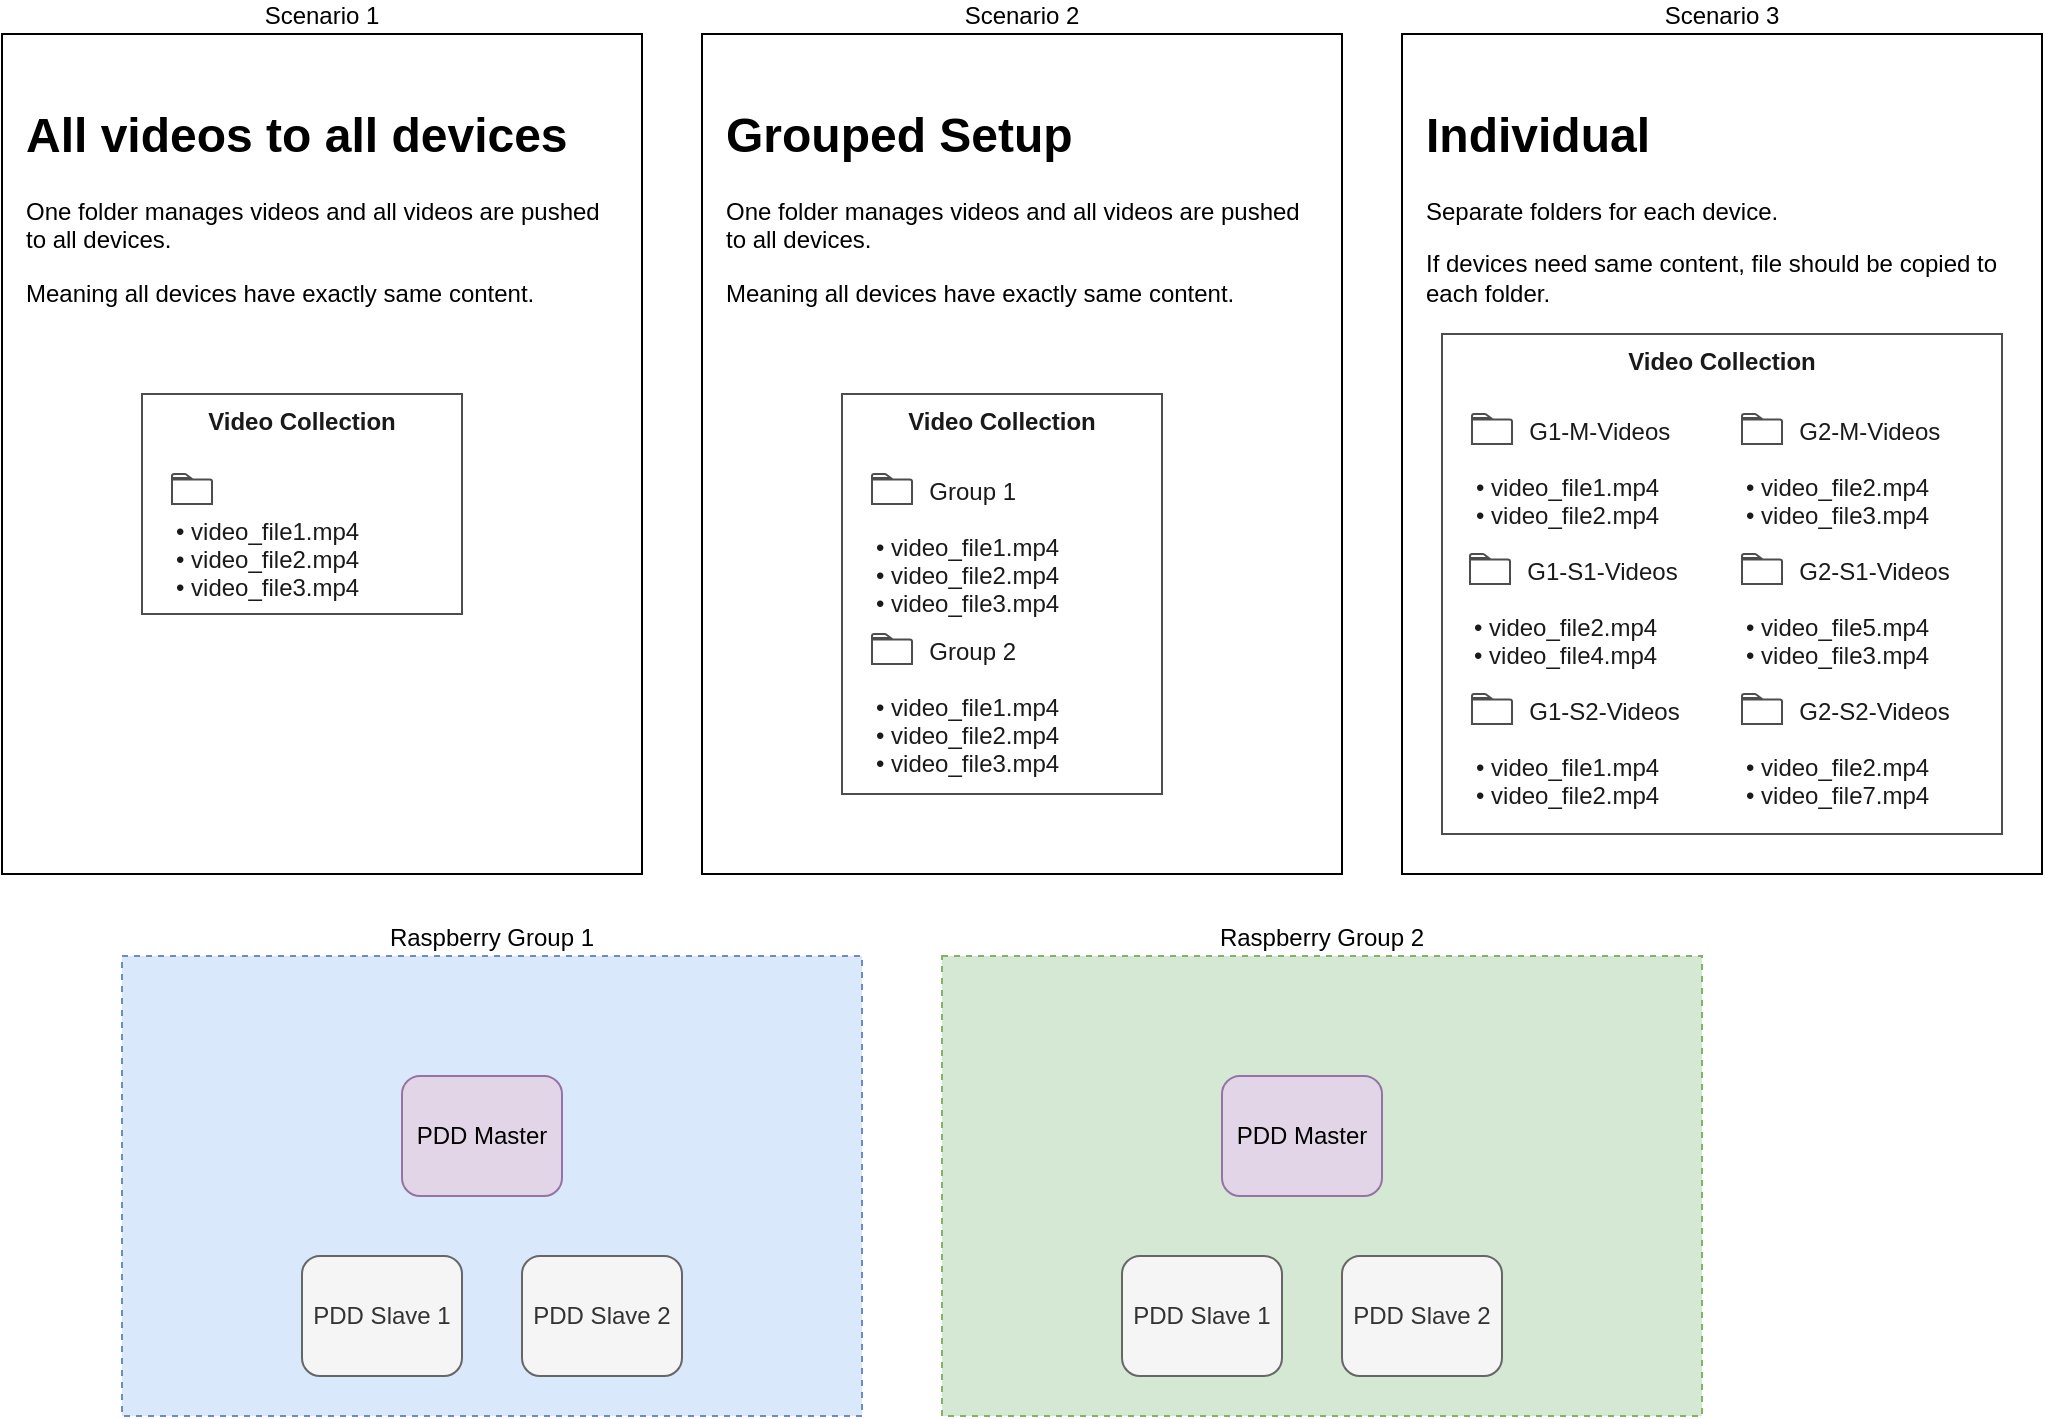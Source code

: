 <mxfile version="26.0.16">
  <diagram name="Page-1" id="RbjAJPvpRKeQg16iyf8t">
    <mxGraphModel dx="1298" dy="769" grid="0" gridSize="10" guides="1" tooltips="1" connect="1" arrows="1" fold="1" page="0" pageScale="1" pageWidth="1100" pageHeight="850" math="0" shadow="0">
      <root>
        <mxCell id="0" />
        <mxCell id="1" parent="0" />
        <mxCell id="D6d2pKM_3EtfKhFF-r0B-7" value="Raspberry Group 1" style="rounded=0;whiteSpace=wrap;html=1;labelPosition=center;verticalLabelPosition=top;align=center;verticalAlign=bottom;fillColor=#dae8fc;strokeColor=#6c8ebf;dashed=1;" vertex="1" parent="1">
          <mxGeometry x="130" y="491" width="370" height="230" as="geometry" />
        </mxCell>
        <mxCell id="D6d2pKM_3EtfKhFF-r0B-8" value="Raspberry Group 2" style="rounded=0;whiteSpace=wrap;html=1;labelPosition=center;verticalLabelPosition=top;align=center;verticalAlign=bottom;fillColor=#d5e8d4;strokeColor=#82b366;dashed=1;" vertex="1" parent="1">
          <mxGeometry x="540" y="491" width="380" height="230" as="geometry" />
        </mxCell>
        <mxCell id="D6d2pKM_3EtfKhFF-r0B-9" value="PDD Slave 1" style="rounded=1;whiteSpace=wrap;html=1;fillColor=#f5f5f5;fontColor=#333333;strokeColor=#666666;" vertex="1" parent="1">
          <mxGeometry x="220" y="641" width="80" height="60" as="geometry" />
        </mxCell>
        <mxCell id="D6d2pKM_3EtfKhFF-r0B-10" value="PDD Slave 2" style="rounded=1;whiteSpace=wrap;html=1;fillColor=#f5f5f5;fontColor=#333333;strokeColor=#666666;" vertex="1" parent="1">
          <mxGeometry x="330" y="641" width="80" height="60" as="geometry" />
        </mxCell>
        <mxCell id="D6d2pKM_3EtfKhFF-r0B-11" value="PDD Master" style="rounded=1;whiteSpace=wrap;html=1;fillColor=#e1d5e7;strokeColor=#9673a6;" vertex="1" parent="1">
          <mxGeometry x="270" y="551" width="80" height="60" as="geometry" />
        </mxCell>
        <mxCell id="D6d2pKM_3EtfKhFF-r0B-12" value="PDD Slave 1" style="rounded=1;whiteSpace=wrap;html=1;fillColor=#f5f5f5;fontColor=#333333;strokeColor=#666666;" vertex="1" parent="1">
          <mxGeometry x="630" y="641" width="80" height="60" as="geometry" />
        </mxCell>
        <mxCell id="D6d2pKM_3EtfKhFF-r0B-13" value="PDD Slave 2" style="rounded=1;whiteSpace=wrap;html=1;fillColor=#f5f5f5;fontColor=#333333;strokeColor=#666666;" vertex="1" parent="1">
          <mxGeometry x="740" y="641" width="80" height="60" as="geometry" />
        </mxCell>
        <mxCell id="D6d2pKM_3EtfKhFF-r0B-14" value="PDD Master" style="rounded=1;whiteSpace=wrap;html=1;fillColor=#e1d5e7;strokeColor=#9673a6;" vertex="1" parent="1">
          <mxGeometry x="680" y="551" width="80" height="60" as="geometry" />
        </mxCell>
        <mxCell id="D6d2pKM_3EtfKhFF-r0B-15" value="Scenario 1" style="rounded=0;whiteSpace=wrap;html=1;labelPosition=center;verticalLabelPosition=top;align=center;verticalAlign=bottom;" vertex="1" parent="1">
          <mxGeometry x="70" y="30" width="320" height="420" as="geometry" />
        </mxCell>
        <mxCell id="D6d2pKM_3EtfKhFF-r0B-20" value="&lt;h1 style=&quot;margin-top: 0px;&quot;&gt;All videos to all devices&lt;/h1&gt;&lt;p&gt;One folder manages videos and all videos are pushed to all devices.&lt;/p&gt;&lt;p&gt;Meaning all devices have exactly same content.&lt;/p&gt;" style="text;html=1;whiteSpace=wrap;overflow=hidden;rounded=0;" vertex="1" parent="1">
          <mxGeometry x="80" y="60" width="300" height="120" as="geometry" />
        </mxCell>
        <mxCell id="D6d2pKM_3EtfKhFF-r0B-21" value="" style="group" vertex="1" connectable="0" parent="1">
          <mxGeometry x="140" y="210" width="160" height="110" as="geometry" />
        </mxCell>
        <mxCell id="D6d2pKM_3EtfKhFF-r0B-17" value="Video Collection" style="fillColor=#ffffff;strokeColor=#4D4D4D;verticalAlign=top;fontStyle=1;fontColor=#1A1A1A;rounded=0;whiteSpace=wrap;align=center;gradientColor=none;" vertex="1" parent="D6d2pKM_3EtfKhFF-r0B-21">
          <mxGeometry width="160" height="110" as="geometry" />
        </mxCell>
        <mxCell id="D6d2pKM_3EtfKhFF-r0B-18" value="• video_file1.mp4&#xa;• video_file2.mp4&#xa;• video_file3.mp4" style="pointerEvents=1;shadow=0;dashed=0;strokeColor=#4D4D4D;fillColor=none;labelPosition=center;verticalLabelPosition=bottom;verticalAlign=top;outlineConnect=0;align=left;shape=mxgraph.office.concepts.folder;labelBackgroundColor=none;flipH=1;snapToPoint=0;labelPadding=0;overflow=visible;perimeter=rectanglePerimeter;collapsible=0;container=0;backgroundOutline=0;fontSize=12;fontColor=#1A1A1A;" vertex="1" parent="D6d2pKM_3EtfKhFF-r0B-21">
          <mxGeometry x="15" y="40" width="20" height="15" as="geometry" />
        </mxCell>
        <mxCell id="D6d2pKM_3EtfKhFF-r0B-22" value="Scenario 2" style="rounded=0;whiteSpace=wrap;html=1;labelPosition=center;verticalLabelPosition=top;align=center;verticalAlign=bottom;" vertex="1" parent="1">
          <mxGeometry x="420" y="30" width="320" height="420" as="geometry" />
        </mxCell>
        <mxCell id="D6d2pKM_3EtfKhFF-r0B-23" value="&lt;h1 style=&quot;margin-top: 0px;&quot;&gt;Grouped Setup&lt;/h1&gt;&lt;p&gt;One folder manages videos and all videos are pushed to all devices.&lt;/p&gt;&lt;p&gt;Meaning all devices have exactly same content.&lt;/p&gt;" style="text;html=1;whiteSpace=wrap;overflow=hidden;rounded=0;" vertex="1" parent="1">
          <mxGeometry x="430" y="60" width="300" height="120" as="geometry" />
        </mxCell>
        <mxCell id="D6d2pKM_3EtfKhFF-r0B-28" value="Scenario 3" style="rounded=0;whiteSpace=wrap;html=1;labelPosition=center;verticalLabelPosition=top;align=center;verticalAlign=bottom;" vertex="1" parent="1">
          <mxGeometry x="770" y="30" width="320" height="420" as="geometry" />
        </mxCell>
        <mxCell id="D6d2pKM_3EtfKhFF-r0B-29" value="&lt;h1 style=&quot;margin-top: 0px;&quot;&gt;Individual&lt;/h1&gt;&lt;p&gt;Separate folders for each device.&lt;/p&gt;&lt;p&gt;If devices need same content, file should be copied to each folder.&lt;/p&gt;" style="text;html=1;whiteSpace=wrap;overflow=hidden;rounded=0;" vertex="1" parent="1">
          <mxGeometry x="780" y="60" width="300" height="120" as="geometry" />
        </mxCell>
        <mxCell id="D6d2pKM_3EtfKhFF-r0B-30" value="Video Collection" style="fillColor=#ffffff;strokeColor=#4D4D4D;verticalAlign=top;fontStyle=1;fontColor=#1A1A1A;rounded=0;whiteSpace=wrap;align=center;gradientColor=none;" vertex="1" parent="1">
          <mxGeometry x="790" y="180" width="280" height="250" as="geometry" />
        </mxCell>
        <mxCell id="D6d2pKM_3EtfKhFF-r0B-31" value="        G1-M-Videos&#xa;&#xa;• video_file1.mp4&#xa;• video_file2.mp4" style="pointerEvents=1;shadow=0;dashed=0;strokeColor=#4D4D4D;fillColor=none;labelPosition=center;verticalLabelPosition=bottom;verticalAlign=top;outlineConnect=0;align=left;shape=mxgraph.office.concepts.folder;labelBackgroundColor=none;flipH=1;snapToPoint=0;labelPadding=0;overflow=visible;perimeter=rectanglePerimeter;collapsible=0;container=0;backgroundOutline=0;fontSize=12;fontColor=#1A1A1A;spacingTop=-20;" vertex="1" parent="1">
          <mxGeometry x="805" y="220" width="20" height="15" as="geometry" />
        </mxCell>
        <mxCell id="D6d2pKM_3EtfKhFF-r0B-32" value="        G2-M-Videos&#xa;&#xa;• video_file2.mp4&#xa;• video_file3.mp4" style="pointerEvents=1;shadow=0;dashed=0;strokeColor=#4D4D4D;fillColor=none;labelPosition=center;verticalLabelPosition=bottom;verticalAlign=top;outlineConnect=0;align=left;shape=mxgraph.office.concepts.folder;labelBackgroundColor=none;flipH=1;snapToPoint=0;labelPadding=0;overflow=visible;perimeter=rectanglePerimeter;collapsible=0;container=0;backgroundOutline=0;fontSize=12;fontColor=#1A1A1A;spacingTop=-20;" vertex="1" parent="1">
          <mxGeometry x="940" y="220" width="20" height="15" as="geometry" />
        </mxCell>
        <mxCell id="D6d2pKM_3EtfKhFF-r0B-33" value="" style="group" vertex="1" connectable="0" parent="1">
          <mxGeometry x="490" y="210" width="160" height="200" as="geometry" />
        </mxCell>
        <mxCell id="D6d2pKM_3EtfKhFF-r0B-25" value="Video Collection" style="fillColor=#ffffff;strokeColor=#4D4D4D;verticalAlign=top;fontStyle=1;fontColor=#1A1A1A;rounded=0;whiteSpace=wrap;align=center;gradientColor=none;" vertex="1" parent="D6d2pKM_3EtfKhFF-r0B-33">
          <mxGeometry width="160" height="200" as="geometry" />
        </mxCell>
        <mxCell id="D6d2pKM_3EtfKhFF-r0B-26" value="        Group 1&#xa;&#xa;• video_file1.mp4&#xa;• video_file2.mp4&#xa;• video_file3.mp4" style="pointerEvents=1;shadow=0;dashed=0;strokeColor=#4D4D4D;fillColor=none;labelPosition=center;verticalLabelPosition=bottom;verticalAlign=top;outlineConnect=0;align=left;shape=mxgraph.office.concepts.folder;labelBackgroundColor=none;flipH=1;snapToPoint=0;labelPadding=0;overflow=visible;perimeter=rectanglePerimeter;collapsible=0;container=0;backgroundOutline=0;fontSize=12;fontColor=#1A1A1A;spacingTop=-20;" vertex="1" parent="D6d2pKM_3EtfKhFF-r0B-33">
          <mxGeometry x="15" y="40" width="20" height="15" as="geometry" />
        </mxCell>
        <mxCell id="D6d2pKM_3EtfKhFF-r0B-27" value="        Group 2&#xa;&#xa;• video_file1.mp4&#xa;• video_file2.mp4&#xa;• video_file3.mp4" style="pointerEvents=1;shadow=0;dashed=0;strokeColor=#4D4D4D;fillColor=none;labelPosition=center;verticalLabelPosition=bottom;verticalAlign=top;outlineConnect=0;align=left;shape=mxgraph.office.concepts.folder;labelBackgroundColor=none;flipH=1;snapToPoint=0;labelPadding=0;overflow=visible;perimeter=rectanglePerimeter;collapsible=0;container=0;backgroundOutline=0;fontSize=12;fontColor=#1A1A1A;spacingTop=-20;" vertex="1" parent="D6d2pKM_3EtfKhFF-r0B-33">
          <mxGeometry x="15" y="120" width="20" height="15" as="geometry" />
        </mxCell>
        <mxCell id="D6d2pKM_3EtfKhFF-r0B-34" value="        G1-S1-Videos&#xa;&#xa;• video_file2.mp4&#xa;• video_file4.mp4" style="pointerEvents=1;shadow=0;dashed=0;strokeColor=#4D4D4D;fillColor=none;labelPosition=center;verticalLabelPosition=bottom;verticalAlign=top;outlineConnect=0;align=left;shape=mxgraph.office.concepts.folder;labelBackgroundColor=none;flipH=1;snapToPoint=0;labelPadding=0;overflow=visible;perimeter=rectanglePerimeter;collapsible=0;container=0;backgroundOutline=0;fontSize=12;fontColor=#1A1A1A;spacingTop=-20;" vertex="1" parent="1">
          <mxGeometry x="804" y="290" width="20" height="15" as="geometry" />
        </mxCell>
        <mxCell id="D6d2pKM_3EtfKhFF-r0B-35" value="        G2-S1-Videos&#xa;&#xa;• video_file5.mp4&#xa;• video_file3.mp4" style="pointerEvents=1;shadow=0;dashed=0;strokeColor=#4D4D4D;fillColor=none;labelPosition=center;verticalLabelPosition=bottom;verticalAlign=top;outlineConnect=0;align=left;shape=mxgraph.office.concepts.folder;labelBackgroundColor=none;flipH=1;snapToPoint=0;labelPadding=0;overflow=visible;perimeter=rectanglePerimeter;collapsible=0;container=0;backgroundOutline=0;fontSize=12;fontColor=#1A1A1A;spacingTop=-20;" vertex="1" parent="1">
          <mxGeometry x="940" y="290" width="20" height="15" as="geometry" />
        </mxCell>
        <mxCell id="D6d2pKM_3EtfKhFF-r0B-36" value="        G1-S2-Videos&#xa;&#xa;• video_file1.mp4&#xa;• video_file2.mp4" style="pointerEvents=1;shadow=0;dashed=0;strokeColor=#4D4D4D;fillColor=none;labelPosition=center;verticalLabelPosition=bottom;verticalAlign=top;outlineConnect=0;align=left;shape=mxgraph.office.concepts.folder;labelBackgroundColor=none;flipH=1;snapToPoint=0;labelPadding=0;overflow=visible;perimeter=rectanglePerimeter;collapsible=0;container=0;backgroundOutline=0;fontSize=12;fontColor=#1A1A1A;spacingTop=-20;" vertex="1" parent="1">
          <mxGeometry x="805" y="360" width="20" height="15" as="geometry" />
        </mxCell>
        <mxCell id="D6d2pKM_3EtfKhFF-r0B-37" value="        G2-S2-Videos&#xa;&#xa;• video_file2.mp4&#xa;• video_file7.mp4" style="pointerEvents=1;shadow=0;dashed=0;strokeColor=#4D4D4D;fillColor=none;labelPosition=center;verticalLabelPosition=bottom;verticalAlign=top;outlineConnect=0;align=left;shape=mxgraph.office.concepts.folder;labelBackgroundColor=none;flipH=1;snapToPoint=0;labelPadding=0;overflow=visible;perimeter=rectanglePerimeter;collapsible=0;container=0;backgroundOutline=0;fontSize=12;fontColor=#1A1A1A;spacingTop=-20;" vertex="1" parent="1">
          <mxGeometry x="940" y="360" width="20" height="15" as="geometry" />
        </mxCell>
      </root>
    </mxGraphModel>
  </diagram>
</mxfile>
